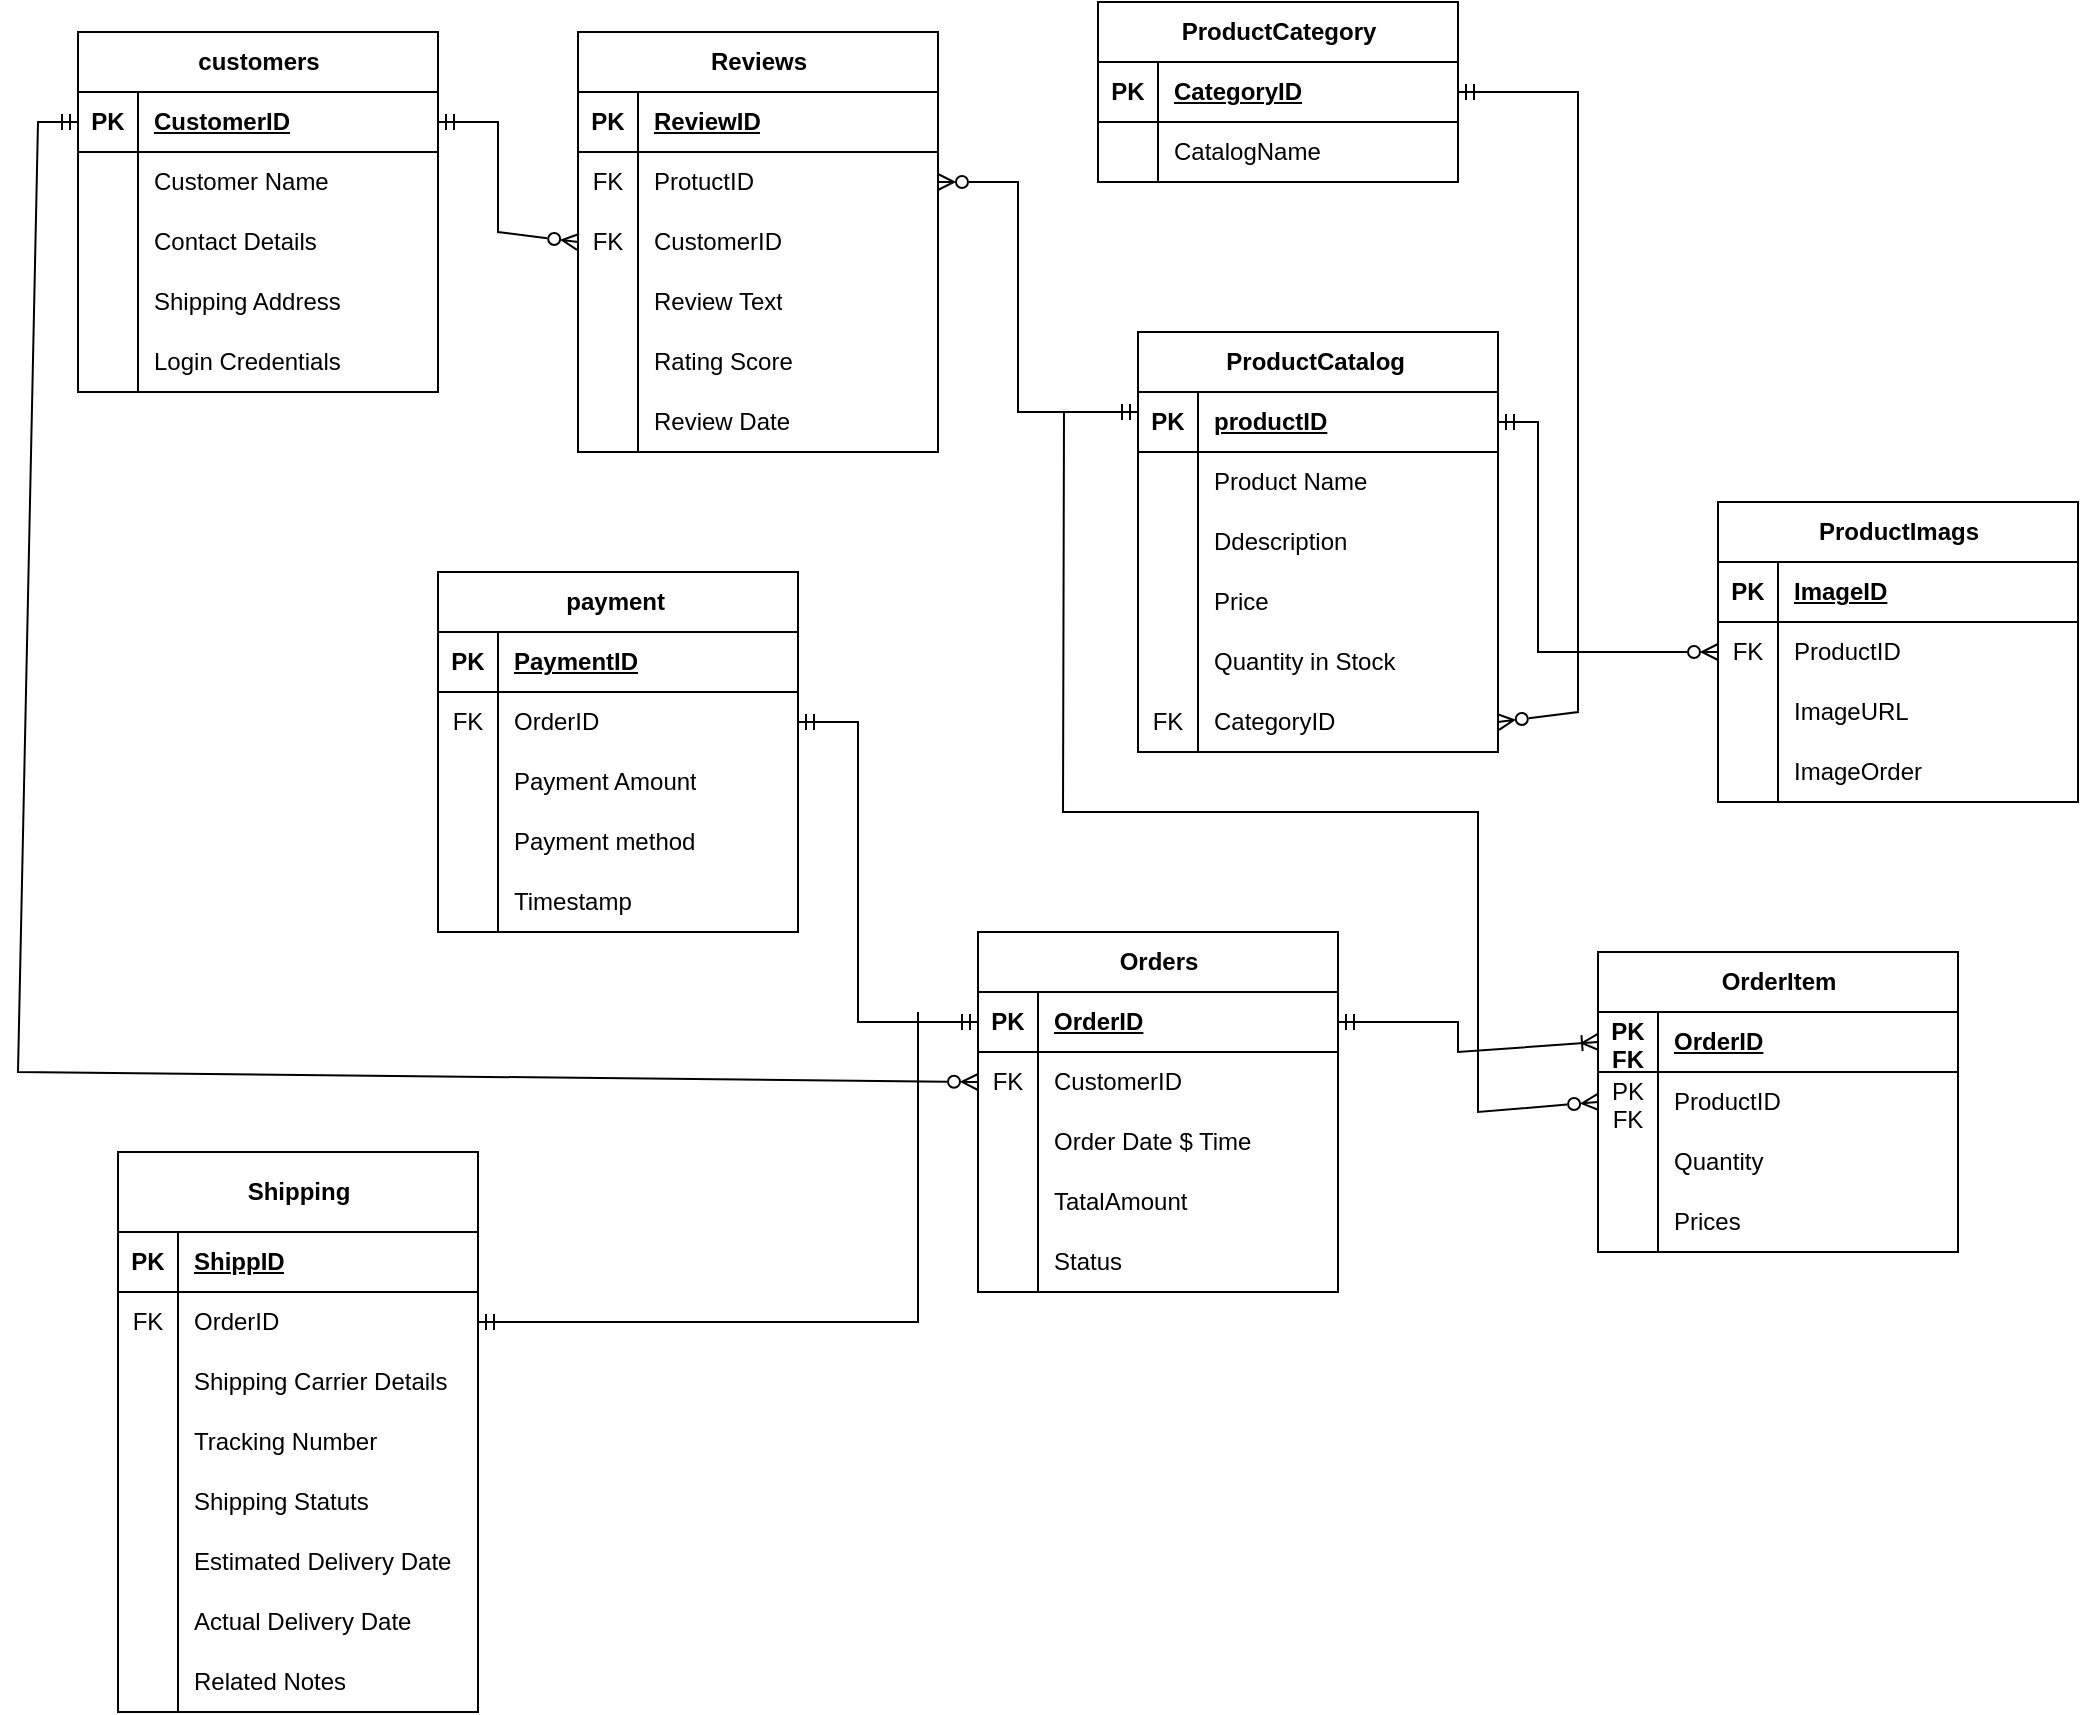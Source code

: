 <mxfile version="26.0.6">
  <diagram name="Page-1" id="y1cZ71uJg5dgVn-xPRL-">
    <mxGraphModel dx="1079" dy="3874" grid="1" gridSize="10" guides="1" tooltips="1" connect="1" arrows="1" fold="1" page="1" pageScale="1" pageWidth="2339" pageHeight="3300" math="0" shadow="0">
      <root>
        <mxCell id="0" />
        <mxCell id="1" parent="0" />
        <mxCell id="3lQ5Q5gSHhVkwwHKzv59-1" value="ProductCatalog&amp;nbsp;" style="shape=table;startSize=30;container=1;collapsible=1;childLayout=tableLayout;fixedRows=1;rowLines=0;fontStyle=1;align=center;resizeLast=1;html=1;" parent="1" vertex="1">
          <mxGeometry x="590" y="-230" width="180" height="210" as="geometry" />
        </mxCell>
        <mxCell id="3lQ5Q5gSHhVkwwHKzv59-2" value="" style="shape=tableRow;horizontal=0;startSize=0;swimlaneHead=0;swimlaneBody=0;fillColor=none;collapsible=0;dropTarget=0;points=[[0,0.5],[1,0.5]];portConstraint=eastwest;top=0;left=0;right=0;bottom=1;" parent="3lQ5Q5gSHhVkwwHKzv59-1" vertex="1">
          <mxGeometry y="30" width="180" height="30" as="geometry" />
        </mxCell>
        <mxCell id="3lQ5Q5gSHhVkwwHKzv59-3" value="PK" style="shape=partialRectangle;connectable=0;fillColor=none;top=0;left=0;bottom=0;right=0;fontStyle=1;overflow=hidden;whiteSpace=wrap;html=1;" parent="3lQ5Q5gSHhVkwwHKzv59-2" vertex="1">
          <mxGeometry width="30" height="30" as="geometry">
            <mxRectangle width="30" height="30" as="alternateBounds" />
          </mxGeometry>
        </mxCell>
        <mxCell id="3lQ5Q5gSHhVkwwHKzv59-4" value="productID" style="shape=partialRectangle;connectable=0;fillColor=none;top=0;left=0;bottom=0;right=0;align=left;spacingLeft=6;fontStyle=5;overflow=hidden;whiteSpace=wrap;html=1;" parent="3lQ5Q5gSHhVkwwHKzv59-2" vertex="1">
          <mxGeometry x="30" width="150" height="30" as="geometry">
            <mxRectangle width="150" height="30" as="alternateBounds" />
          </mxGeometry>
        </mxCell>
        <mxCell id="3lQ5Q5gSHhVkwwHKzv59-5" value="" style="shape=tableRow;horizontal=0;startSize=0;swimlaneHead=0;swimlaneBody=0;fillColor=none;collapsible=0;dropTarget=0;points=[[0,0.5],[1,0.5]];portConstraint=eastwest;top=0;left=0;right=0;bottom=0;" parent="3lQ5Q5gSHhVkwwHKzv59-1" vertex="1">
          <mxGeometry y="60" width="180" height="30" as="geometry" />
        </mxCell>
        <mxCell id="3lQ5Q5gSHhVkwwHKzv59-6" value="" style="shape=partialRectangle;connectable=0;fillColor=none;top=0;left=0;bottom=0;right=0;editable=1;overflow=hidden;whiteSpace=wrap;html=1;" parent="3lQ5Q5gSHhVkwwHKzv59-5" vertex="1">
          <mxGeometry width="30" height="30" as="geometry">
            <mxRectangle width="30" height="30" as="alternateBounds" />
          </mxGeometry>
        </mxCell>
        <mxCell id="3lQ5Q5gSHhVkwwHKzv59-7" value="Product Name" style="shape=partialRectangle;connectable=0;fillColor=none;top=0;left=0;bottom=0;right=0;align=left;spacingLeft=6;overflow=hidden;whiteSpace=wrap;html=1;" parent="3lQ5Q5gSHhVkwwHKzv59-5" vertex="1">
          <mxGeometry x="30" width="150" height="30" as="geometry">
            <mxRectangle width="150" height="30" as="alternateBounds" />
          </mxGeometry>
        </mxCell>
        <mxCell id="3lQ5Q5gSHhVkwwHKzv59-8" value="" style="shape=tableRow;horizontal=0;startSize=0;swimlaneHead=0;swimlaneBody=0;fillColor=none;collapsible=0;dropTarget=0;points=[[0,0.5],[1,0.5]];portConstraint=eastwest;top=0;left=0;right=0;bottom=0;" parent="3lQ5Q5gSHhVkwwHKzv59-1" vertex="1">
          <mxGeometry y="90" width="180" height="30" as="geometry" />
        </mxCell>
        <mxCell id="3lQ5Q5gSHhVkwwHKzv59-9" value="" style="shape=partialRectangle;connectable=0;fillColor=none;top=0;left=0;bottom=0;right=0;editable=1;overflow=hidden;whiteSpace=wrap;html=1;" parent="3lQ5Q5gSHhVkwwHKzv59-8" vertex="1">
          <mxGeometry width="30" height="30" as="geometry">
            <mxRectangle width="30" height="30" as="alternateBounds" />
          </mxGeometry>
        </mxCell>
        <mxCell id="3lQ5Q5gSHhVkwwHKzv59-10" value="Ddescription" style="shape=partialRectangle;connectable=0;fillColor=none;top=0;left=0;bottom=0;right=0;align=left;spacingLeft=6;overflow=hidden;whiteSpace=wrap;html=1;" parent="3lQ5Q5gSHhVkwwHKzv59-8" vertex="1">
          <mxGeometry x="30" width="150" height="30" as="geometry">
            <mxRectangle width="150" height="30" as="alternateBounds" />
          </mxGeometry>
        </mxCell>
        <mxCell id="3lQ5Q5gSHhVkwwHKzv59-11" value="" style="shape=tableRow;horizontal=0;startSize=0;swimlaneHead=0;swimlaneBody=0;fillColor=none;collapsible=0;dropTarget=0;points=[[0,0.5],[1,0.5]];portConstraint=eastwest;top=0;left=0;right=0;bottom=0;" parent="3lQ5Q5gSHhVkwwHKzv59-1" vertex="1">
          <mxGeometry y="120" width="180" height="30" as="geometry" />
        </mxCell>
        <mxCell id="3lQ5Q5gSHhVkwwHKzv59-12" value="" style="shape=partialRectangle;connectable=0;fillColor=none;top=0;left=0;bottom=0;right=0;editable=1;overflow=hidden;whiteSpace=wrap;html=1;" parent="3lQ5Q5gSHhVkwwHKzv59-11" vertex="1">
          <mxGeometry width="30" height="30" as="geometry">
            <mxRectangle width="30" height="30" as="alternateBounds" />
          </mxGeometry>
        </mxCell>
        <mxCell id="3lQ5Q5gSHhVkwwHKzv59-13" value="Price" style="shape=partialRectangle;connectable=0;fillColor=none;top=0;left=0;bottom=0;right=0;align=left;spacingLeft=6;overflow=hidden;whiteSpace=wrap;html=1;" parent="3lQ5Q5gSHhVkwwHKzv59-11" vertex="1">
          <mxGeometry x="30" width="150" height="30" as="geometry">
            <mxRectangle width="150" height="30" as="alternateBounds" />
          </mxGeometry>
        </mxCell>
        <mxCell id="3lQ5Q5gSHhVkwwHKzv59-17" value="" style="shape=tableRow;horizontal=0;startSize=0;swimlaneHead=0;swimlaneBody=0;fillColor=none;collapsible=0;dropTarget=0;points=[[0,0.5],[1,0.5]];portConstraint=eastwest;top=0;left=0;right=0;bottom=0;" parent="3lQ5Q5gSHhVkwwHKzv59-1" vertex="1">
          <mxGeometry y="150" width="180" height="30" as="geometry" />
        </mxCell>
        <mxCell id="3lQ5Q5gSHhVkwwHKzv59-18" value="" style="shape=partialRectangle;connectable=0;fillColor=none;top=0;left=0;bottom=0;right=0;editable=1;overflow=hidden;whiteSpace=wrap;html=1;" parent="3lQ5Q5gSHhVkwwHKzv59-17" vertex="1">
          <mxGeometry width="30" height="30" as="geometry">
            <mxRectangle width="30" height="30" as="alternateBounds" />
          </mxGeometry>
        </mxCell>
        <mxCell id="3lQ5Q5gSHhVkwwHKzv59-19" value="Quantity in Stock" style="shape=partialRectangle;connectable=0;fillColor=none;top=0;left=0;bottom=0;right=0;align=left;spacingLeft=6;overflow=hidden;whiteSpace=wrap;html=1;" parent="3lQ5Q5gSHhVkwwHKzv59-17" vertex="1">
          <mxGeometry x="30" width="150" height="30" as="geometry">
            <mxRectangle width="150" height="30" as="alternateBounds" />
          </mxGeometry>
        </mxCell>
        <mxCell id="3lQ5Q5gSHhVkwwHKzv59-20" value="" style="shape=tableRow;horizontal=0;startSize=0;swimlaneHead=0;swimlaneBody=0;fillColor=none;collapsible=0;dropTarget=0;points=[[0,0.5],[1,0.5]];portConstraint=eastwest;top=0;left=0;right=0;bottom=0;" parent="3lQ5Q5gSHhVkwwHKzv59-1" vertex="1">
          <mxGeometry y="180" width="180" height="30" as="geometry" />
        </mxCell>
        <mxCell id="3lQ5Q5gSHhVkwwHKzv59-21" value="FK" style="shape=partialRectangle;connectable=0;fillColor=none;top=0;left=0;bottom=0;right=0;editable=1;overflow=hidden;whiteSpace=wrap;html=1;" parent="3lQ5Q5gSHhVkwwHKzv59-20" vertex="1">
          <mxGeometry width="30" height="30" as="geometry">
            <mxRectangle width="30" height="30" as="alternateBounds" />
          </mxGeometry>
        </mxCell>
        <mxCell id="3lQ5Q5gSHhVkwwHKzv59-22" value="CategoryID" style="shape=partialRectangle;connectable=0;fillColor=none;top=0;left=0;bottom=0;right=0;align=left;spacingLeft=6;overflow=hidden;whiteSpace=wrap;html=1;" parent="3lQ5Q5gSHhVkwwHKzv59-20" vertex="1">
          <mxGeometry x="30" width="150" height="30" as="geometry">
            <mxRectangle width="150" height="30" as="alternateBounds" />
          </mxGeometry>
        </mxCell>
        <mxCell id="3lQ5Q5gSHhVkwwHKzv59-23" value="customers" style="shape=table;startSize=30;container=1;collapsible=1;childLayout=tableLayout;fixedRows=1;rowLines=0;fontStyle=1;align=center;resizeLast=1;html=1;" parent="1" vertex="1">
          <mxGeometry x="60" y="-380" width="180" height="180" as="geometry" />
        </mxCell>
        <mxCell id="3lQ5Q5gSHhVkwwHKzv59-24" value="" style="shape=tableRow;horizontal=0;startSize=0;swimlaneHead=0;swimlaneBody=0;fillColor=none;collapsible=0;dropTarget=0;points=[[0,0.5],[1,0.5]];portConstraint=eastwest;top=0;left=0;right=0;bottom=1;" parent="3lQ5Q5gSHhVkwwHKzv59-23" vertex="1">
          <mxGeometry y="30" width="180" height="30" as="geometry" />
        </mxCell>
        <mxCell id="3lQ5Q5gSHhVkwwHKzv59-25" value="PK" style="shape=partialRectangle;connectable=0;fillColor=none;top=0;left=0;bottom=0;right=0;fontStyle=1;overflow=hidden;whiteSpace=wrap;html=1;" parent="3lQ5Q5gSHhVkwwHKzv59-24" vertex="1">
          <mxGeometry width="30" height="30" as="geometry">
            <mxRectangle width="30" height="30" as="alternateBounds" />
          </mxGeometry>
        </mxCell>
        <mxCell id="3lQ5Q5gSHhVkwwHKzv59-26" value="CustomerID" style="shape=partialRectangle;connectable=0;fillColor=none;top=0;left=0;bottom=0;right=0;align=left;spacingLeft=6;fontStyle=5;overflow=hidden;whiteSpace=wrap;html=1;" parent="3lQ5Q5gSHhVkwwHKzv59-24" vertex="1">
          <mxGeometry x="30" width="150" height="30" as="geometry">
            <mxRectangle width="150" height="30" as="alternateBounds" />
          </mxGeometry>
        </mxCell>
        <mxCell id="3lQ5Q5gSHhVkwwHKzv59-27" value="" style="shape=tableRow;horizontal=0;startSize=0;swimlaneHead=0;swimlaneBody=0;fillColor=none;collapsible=0;dropTarget=0;points=[[0,0.5],[1,0.5]];portConstraint=eastwest;top=0;left=0;right=0;bottom=0;" parent="3lQ5Q5gSHhVkwwHKzv59-23" vertex="1">
          <mxGeometry y="60" width="180" height="30" as="geometry" />
        </mxCell>
        <mxCell id="3lQ5Q5gSHhVkwwHKzv59-28" value="" style="shape=partialRectangle;connectable=0;fillColor=none;top=0;left=0;bottom=0;right=0;editable=1;overflow=hidden;whiteSpace=wrap;html=1;" parent="3lQ5Q5gSHhVkwwHKzv59-27" vertex="1">
          <mxGeometry width="30" height="30" as="geometry">
            <mxRectangle width="30" height="30" as="alternateBounds" />
          </mxGeometry>
        </mxCell>
        <mxCell id="3lQ5Q5gSHhVkwwHKzv59-29" value="Customer Name" style="shape=partialRectangle;connectable=0;fillColor=none;top=0;left=0;bottom=0;right=0;align=left;spacingLeft=6;overflow=hidden;whiteSpace=wrap;html=1;" parent="3lQ5Q5gSHhVkwwHKzv59-27" vertex="1">
          <mxGeometry x="30" width="150" height="30" as="geometry">
            <mxRectangle width="150" height="30" as="alternateBounds" />
          </mxGeometry>
        </mxCell>
        <mxCell id="3lQ5Q5gSHhVkwwHKzv59-30" value="" style="shape=tableRow;horizontal=0;startSize=0;swimlaneHead=0;swimlaneBody=0;fillColor=none;collapsible=0;dropTarget=0;points=[[0,0.5],[1,0.5]];portConstraint=eastwest;top=0;left=0;right=0;bottom=0;" parent="3lQ5Q5gSHhVkwwHKzv59-23" vertex="1">
          <mxGeometry y="90" width="180" height="30" as="geometry" />
        </mxCell>
        <mxCell id="3lQ5Q5gSHhVkwwHKzv59-31" value="" style="shape=partialRectangle;connectable=0;fillColor=none;top=0;left=0;bottom=0;right=0;editable=1;overflow=hidden;whiteSpace=wrap;html=1;" parent="3lQ5Q5gSHhVkwwHKzv59-30" vertex="1">
          <mxGeometry width="30" height="30" as="geometry">
            <mxRectangle width="30" height="30" as="alternateBounds" />
          </mxGeometry>
        </mxCell>
        <mxCell id="3lQ5Q5gSHhVkwwHKzv59-32" value="Contact Details" style="shape=partialRectangle;connectable=0;fillColor=none;top=0;left=0;bottom=0;right=0;align=left;spacingLeft=6;overflow=hidden;whiteSpace=wrap;html=1;" parent="3lQ5Q5gSHhVkwwHKzv59-30" vertex="1">
          <mxGeometry x="30" width="150" height="30" as="geometry">
            <mxRectangle width="150" height="30" as="alternateBounds" />
          </mxGeometry>
        </mxCell>
        <mxCell id="3lQ5Q5gSHhVkwwHKzv59-33" value="" style="shape=tableRow;horizontal=0;startSize=0;swimlaneHead=0;swimlaneBody=0;fillColor=none;collapsible=0;dropTarget=0;points=[[0,0.5],[1,0.5]];portConstraint=eastwest;top=0;left=0;right=0;bottom=0;" parent="3lQ5Q5gSHhVkwwHKzv59-23" vertex="1">
          <mxGeometry y="120" width="180" height="30" as="geometry" />
        </mxCell>
        <mxCell id="3lQ5Q5gSHhVkwwHKzv59-34" value="" style="shape=partialRectangle;connectable=0;fillColor=none;top=0;left=0;bottom=0;right=0;editable=1;overflow=hidden;whiteSpace=wrap;html=1;" parent="3lQ5Q5gSHhVkwwHKzv59-33" vertex="1">
          <mxGeometry width="30" height="30" as="geometry">
            <mxRectangle width="30" height="30" as="alternateBounds" />
          </mxGeometry>
        </mxCell>
        <mxCell id="3lQ5Q5gSHhVkwwHKzv59-35" value="Shipping Address" style="shape=partialRectangle;connectable=0;fillColor=none;top=0;left=0;bottom=0;right=0;align=left;spacingLeft=6;overflow=hidden;whiteSpace=wrap;html=1;" parent="3lQ5Q5gSHhVkwwHKzv59-33" vertex="1">
          <mxGeometry x="30" width="150" height="30" as="geometry">
            <mxRectangle width="150" height="30" as="alternateBounds" />
          </mxGeometry>
        </mxCell>
        <mxCell id="3lQ5Q5gSHhVkwwHKzv59-36" value="" style="shape=tableRow;horizontal=0;startSize=0;swimlaneHead=0;swimlaneBody=0;fillColor=none;collapsible=0;dropTarget=0;points=[[0,0.5],[1,0.5]];portConstraint=eastwest;top=0;left=0;right=0;bottom=0;" parent="3lQ5Q5gSHhVkwwHKzv59-23" vertex="1">
          <mxGeometry y="150" width="180" height="30" as="geometry" />
        </mxCell>
        <mxCell id="3lQ5Q5gSHhVkwwHKzv59-37" value="" style="shape=partialRectangle;connectable=0;fillColor=none;top=0;left=0;bottom=0;right=0;editable=1;overflow=hidden;whiteSpace=wrap;html=1;" parent="3lQ5Q5gSHhVkwwHKzv59-36" vertex="1">
          <mxGeometry width="30" height="30" as="geometry">
            <mxRectangle width="30" height="30" as="alternateBounds" />
          </mxGeometry>
        </mxCell>
        <mxCell id="3lQ5Q5gSHhVkwwHKzv59-38" value="Login Credentials" style="shape=partialRectangle;connectable=0;fillColor=none;top=0;left=0;bottom=0;right=0;align=left;spacingLeft=6;overflow=hidden;whiteSpace=wrap;html=1;" parent="3lQ5Q5gSHhVkwwHKzv59-36" vertex="1">
          <mxGeometry x="30" width="150" height="30" as="geometry">
            <mxRectangle width="150" height="30" as="alternateBounds" />
          </mxGeometry>
        </mxCell>
        <mxCell id="3lQ5Q5gSHhVkwwHKzv59-39" value="Orders" style="shape=table;startSize=30;container=1;collapsible=1;childLayout=tableLayout;fixedRows=1;rowLines=0;fontStyle=1;align=center;resizeLast=1;html=1;" parent="1" vertex="1">
          <mxGeometry x="510" y="70" width="180" height="180" as="geometry" />
        </mxCell>
        <mxCell id="3lQ5Q5gSHhVkwwHKzv59-40" value="" style="shape=tableRow;horizontal=0;startSize=0;swimlaneHead=0;swimlaneBody=0;fillColor=none;collapsible=0;dropTarget=0;points=[[0,0.5],[1,0.5]];portConstraint=eastwest;top=0;left=0;right=0;bottom=1;" parent="3lQ5Q5gSHhVkwwHKzv59-39" vertex="1">
          <mxGeometry y="30" width="180" height="30" as="geometry" />
        </mxCell>
        <mxCell id="3lQ5Q5gSHhVkwwHKzv59-41" value="PK" style="shape=partialRectangle;connectable=0;fillColor=none;top=0;left=0;bottom=0;right=0;fontStyle=1;overflow=hidden;whiteSpace=wrap;html=1;" parent="3lQ5Q5gSHhVkwwHKzv59-40" vertex="1">
          <mxGeometry width="30" height="30" as="geometry">
            <mxRectangle width="30" height="30" as="alternateBounds" />
          </mxGeometry>
        </mxCell>
        <mxCell id="3lQ5Q5gSHhVkwwHKzv59-42" value="OrderID" style="shape=partialRectangle;connectable=0;fillColor=none;top=0;left=0;bottom=0;right=0;align=left;spacingLeft=6;fontStyle=5;overflow=hidden;whiteSpace=wrap;html=1;" parent="3lQ5Q5gSHhVkwwHKzv59-40" vertex="1">
          <mxGeometry x="30" width="150" height="30" as="geometry">
            <mxRectangle width="150" height="30" as="alternateBounds" />
          </mxGeometry>
        </mxCell>
        <mxCell id="3lQ5Q5gSHhVkwwHKzv59-43" value="" style="shape=tableRow;horizontal=0;startSize=0;swimlaneHead=0;swimlaneBody=0;fillColor=none;collapsible=0;dropTarget=0;points=[[0,0.5],[1,0.5]];portConstraint=eastwest;top=0;left=0;right=0;bottom=0;" parent="3lQ5Q5gSHhVkwwHKzv59-39" vertex="1">
          <mxGeometry y="60" width="180" height="30" as="geometry" />
        </mxCell>
        <mxCell id="3lQ5Q5gSHhVkwwHKzv59-44" value="FK" style="shape=partialRectangle;connectable=0;fillColor=none;top=0;left=0;bottom=0;right=0;editable=1;overflow=hidden;whiteSpace=wrap;html=1;" parent="3lQ5Q5gSHhVkwwHKzv59-43" vertex="1">
          <mxGeometry width="30" height="30" as="geometry">
            <mxRectangle width="30" height="30" as="alternateBounds" />
          </mxGeometry>
        </mxCell>
        <mxCell id="3lQ5Q5gSHhVkwwHKzv59-45" value="CustomerID" style="shape=partialRectangle;connectable=0;fillColor=none;top=0;left=0;bottom=0;right=0;align=left;spacingLeft=6;overflow=hidden;whiteSpace=wrap;html=1;" parent="3lQ5Q5gSHhVkwwHKzv59-43" vertex="1">
          <mxGeometry x="30" width="150" height="30" as="geometry">
            <mxRectangle width="150" height="30" as="alternateBounds" />
          </mxGeometry>
        </mxCell>
        <mxCell id="3lQ5Q5gSHhVkwwHKzv59-46" value="" style="shape=tableRow;horizontal=0;startSize=0;swimlaneHead=0;swimlaneBody=0;fillColor=none;collapsible=0;dropTarget=0;points=[[0,0.5],[1,0.5]];portConstraint=eastwest;top=0;left=0;right=0;bottom=0;" parent="3lQ5Q5gSHhVkwwHKzv59-39" vertex="1">
          <mxGeometry y="90" width="180" height="30" as="geometry" />
        </mxCell>
        <mxCell id="3lQ5Q5gSHhVkwwHKzv59-47" value="" style="shape=partialRectangle;connectable=0;fillColor=none;top=0;left=0;bottom=0;right=0;editable=1;overflow=hidden;whiteSpace=wrap;html=1;" parent="3lQ5Q5gSHhVkwwHKzv59-46" vertex="1">
          <mxGeometry width="30" height="30" as="geometry">
            <mxRectangle width="30" height="30" as="alternateBounds" />
          </mxGeometry>
        </mxCell>
        <mxCell id="3lQ5Q5gSHhVkwwHKzv59-48" value="Order Date $ Time" style="shape=partialRectangle;connectable=0;fillColor=none;top=0;left=0;bottom=0;right=0;align=left;spacingLeft=6;overflow=hidden;whiteSpace=wrap;html=1;" parent="3lQ5Q5gSHhVkwwHKzv59-46" vertex="1">
          <mxGeometry x="30" width="150" height="30" as="geometry">
            <mxRectangle width="150" height="30" as="alternateBounds" />
          </mxGeometry>
        </mxCell>
        <mxCell id="3lQ5Q5gSHhVkwwHKzv59-61" value="" style="shape=tableRow;horizontal=0;startSize=0;swimlaneHead=0;swimlaneBody=0;fillColor=none;collapsible=0;dropTarget=0;points=[[0,0.5],[1,0.5]];portConstraint=eastwest;top=0;left=0;right=0;bottom=0;" parent="3lQ5Q5gSHhVkwwHKzv59-39" vertex="1">
          <mxGeometry y="120" width="180" height="30" as="geometry" />
        </mxCell>
        <mxCell id="3lQ5Q5gSHhVkwwHKzv59-62" value="" style="shape=partialRectangle;connectable=0;fillColor=none;top=0;left=0;bottom=0;right=0;editable=1;overflow=hidden;whiteSpace=wrap;html=1;" parent="3lQ5Q5gSHhVkwwHKzv59-61" vertex="1">
          <mxGeometry width="30" height="30" as="geometry">
            <mxRectangle width="30" height="30" as="alternateBounds" />
          </mxGeometry>
        </mxCell>
        <mxCell id="3lQ5Q5gSHhVkwwHKzv59-63" value="TatalAmount" style="shape=partialRectangle;connectable=0;fillColor=none;top=0;left=0;bottom=0;right=0;align=left;spacingLeft=6;overflow=hidden;whiteSpace=wrap;html=1;" parent="3lQ5Q5gSHhVkwwHKzv59-61" vertex="1">
          <mxGeometry x="30" width="150" height="30" as="geometry">
            <mxRectangle width="150" height="30" as="alternateBounds" />
          </mxGeometry>
        </mxCell>
        <mxCell id="3lQ5Q5gSHhVkwwHKzv59-165" value="" style="shape=tableRow;horizontal=0;startSize=0;swimlaneHead=0;swimlaneBody=0;fillColor=none;collapsible=0;dropTarget=0;points=[[0,0.5],[1,0.5]];portConstraint=eastwest;top=0;left=0;right=0;bottom=0;" parent="3lQ5Q5gSHhVkwwHKzv59-39" vertex="1">
          <mxGeometry y="150" width="180" height="30" as="geometry" />
        </mxCell>
        <mxCell id="3lQ5Q5gSHhVkwwHKzv59-166" value="" style="shape=partialRectangle;connectable=0;fillColor=none;top=0;left=0;bottom=0;right=0;editable=1;overflow=hidden;whiteSpace=wrap;html=1;" parent="3lQ5Q5gSHhVkwwHKzv59-165" vertex="1">
          <mxGeometry width="30" height="30" as="geometry">
            <mxRectangle width="30" height="30" as="alternateBounds" />
          </mxGeometry>
        </mxCell>
        <mxCell id="3lQ5Q5gSHhVkwwHKzv59-167" value="Status" style="shape=partialRectangle;connectable=0;fillColor=none;top=0;left=0;bottom=0;right=0;align=left;spacingLeft=6;overflow=hidden;whiteSpace=wrap;html=1;" parent="3lQ5Q5gSHhVkwwHKzv59-165" vertex="1">
          <mxGeometry x="30" width="150" height="30" as="geometry">
            <mxRectangle width="150" height="30" as="alternateBounds" />
          </mxGeometry>
        </mxCell>
        <mxCell id="3lQ5Q5gSHhVkwwHKzv59-86" value="payment&amp;nbsp;" style="shape=table;startSize=30;container=1;collapsible=1;childLayout=tableLayout;fixedRows=1;rowLines=0;fontStyle=1;align=center;resizeLast=1;html=1;" parent="1" vertex="1">
          <mxGeometry x="240" y="-110" width="180" height="180" as="geometry" />
        </mxCell>
        <mxCell id="3lQ5Q5gSHhVkwwHKzv59-87" value="" style="shape=tableRow;horizontal=0;startSize=0;swimlaneHead=0;swimlaneBody=0;fillColor=none;collapsible=0;dropTarget=0;points=[[0,0.5],[1,0.5]];portConstraint=eastwest;top=0;left=0;right=0;bottom=1;" parent="3lQ5Q5gSHhVkwwHKzv59-86" vertex="1">
          <mxGeometry y="30" width="180" height="30" as="geometry" />
        </mxCell>
        <mxCell id="3lQ5Q5gSHhVkwwHKzv59-88" value="PK" style="shape=partialRectangle;connectable=0;fillColor=none;top=0;left=0;bottom=0;right=0;fontStyle=1;overflow=hidden;whiteSpace=wrap;html=1;" parent="3lQ5Q5gSHhVkwwHKzv59-87" vertex="1">
          <mxGeometry width="30" height="30" as="geometry">
            <mxRectangle width="30" height="30" as="alternateBounds" />
          </mxGeometry>
        </mxCell>
        <mxCell id="3lQ5Q5gSHhVkwwHKzv59-89" value="PaymentID" style="shape=partialRectangle;connectable=0;fillColor=none;top=0;left=0;bottom=0;right=0;align=left;spacingLeft=6;fontStyle=5;overflow=hidden;whiteSpace=wrap;html=1;" parent="3lQ5Q5gSHhVkwwHKzv59-87" vertex="1">
          <mxGeometry x="30" width="150" height="30" as="geometry">
            <mxRectangle width="150" height="30" as="alternateBounds" />
          </mxGeometry>
        </mxCell>
        <mxCell id="3lQ5Q5gSHhVkwwHKzv59-90" value="" style="shape=tableRow;horizontal=0;startSize=0;swimlaneHead=0;swimlaneBody=0;fillColor=none;collapsible=0;dropTarget=0;points=[[0,0.5],[1,0.5]];portConstraint=eastwest;top=0;left=0;right=0;bottom=0;" parent="3lQ5Q5gSHhVkwwHKzv59-86" vertex="1">
          <mxGeometry y="60" width="180" height="30" as="geometry" />
        </mxCell>
        <mxCell id="3lQ5Q5gSHhVkwwHKzv59-91" value="FK" style="shape=partialRectangle;connectable=0;fillColor=none;top=0;left=0;bottom=0;right=0;editable=1;overflow=hidden;whiteSpace=wrap;html=1;" parent="3lQ5Q5gSHhVkwwHKzv59-90" vertex="1">
          <mxGeometry width="30" height="30" as="geometry">
            <mxRectangle width="30" height="30" as="alternateBounds" />
          </mxGeometry>
        </mxCell>
        <mxCell id="3lQ5Q5gSHhVkwwHKzv59-92" value="OrderID" style="shape=partialRectangle;connectable=0;fillColor=none;top=0;left=0;bottom=0;right=0;align=left;spacingLeft=6;overflow=hidden;whiteSpace=wrap;html=1;" parent="3lQ5Q5gSHhVkwwHKzv59-90" vertex="1">
          <mxGeometry x="30" width="150" height="30" as="geometry">
            <mxRectangle width="150" height="30" as="alternateBounds" />
          </mxGeometry>
        </mxCell>
        <mxCell id="3lQ5Q5gSHhVkwwHKzv59-93" value="" style="shape=tableRow;horizontal=0;startSize=0;swimlaneHead=0;swimlaneBody=0;fillColor=none;collapsible=0;dropTarget=0;points=[[0,0.5],[1,0.5]];portConstraint=eastwest;top=0;left=0;right=0;bottom=0;" parent="3lQ5Q5gSHhVkwwHKzv59-86" vertex="1">
          <mxGeometry y="90" width="180" height="30" as="geometry" />
        </mxCell>
        <mxCell id="3lQ5Q5gSHhVkwwHKzv59-94" value="" style="shape=partialRectangle;connectable=0;fillColor=none;top=0;left=0;bottom=0;right=0;editable=1;overflow=hidden;whiteSpace=wrap;html=1;" parent="3lQ5Q5gSHhVkwwHKzv59-93" vertex="1">
          <mxGeometry width="30" height="30" as="geometry">
            <mxRectangle width="30" height="30" as="alternateBounds" />
          </mxGeometry>
        </mxCell>
        <mxCell id="3lQ5Q5gSHhVkwwHKzv59-95" value="Payment Amount" style="shape=partialRectangle;connectable=0;fillColor=none;top=0;left=0;bottom=0;right=0;align=left;spacingLeft=6;overflow=hidden;whiteSpace=wrap;html=1;" parent="3lQ5Q5gSHhVkwwHKzv59-93" vertex="1">
          <mxGeometry x="30" width="150" height="30" as="geometry">
            <mxRectangle width="150" height="30" as="alternateBounds" />
          </mxGeometry>
        </mxCell>
        <mxCell id="3lQ5Q5gSHhVkwwHKzv59-96" value="" style="shape=tableRow;horizontal=0;startSize=0;swimlaneHead=0;swimlaneBody=0;fillColor=none;collapsible=0;dropTarget=0;points=[[0,0.5],[1,0.5]];portConstraint=eastwest;top=0;left=0;right=0;bottom=0;" parent="3lQ5Q5gSHhVkwwHKzv59-86" vertex="1">
          <mxGeometry y="120" width="180" height="30" as="geometry" />
        </mxCell>
        <mxCell id="3lQ5Q5gSHhVkwwHKzv59-97" value="" style="shape=partialRectangle;connectable=0;fillColor=none;top=0;left=0;bottom=0;right=0;editable=1;overflow=hidden;whiteSpace=wrap;html=1;" parent="3lQ5Q5gSHhVkwwHKzv59-96" vertex="1">
          <mxGeometry width="30" height="30" as="geometry">
            <mxRectangle width="30" height="30" as="alternateBounds" />
          </mxGeometry>
        </mxCell>
        <mxCell id="3lQ5Q5gSHhVkwwHKzv59-98" value="Payment method" style="shape=partialRectangle;connectable=0;fillColor=none;top=0;left=0;bottom=0;right=0;align=left;spacingLeft=6;overflow=hidden;whiteSpace=wrap;html=1;" parent="3lQ5Q5gSHhVkwwHKzv59-96" vertex="1">
          <mxGeometry x="30" width="150" height="30" as="geometry">
            <mxRectangle width="150" height="30" as="alternateBounds" />
          </mxGeometry>
        </mxCell>
        <mxCell id="3lQ5Q5gSHhVkwwHKzv59-99" value="" style="shape=tableRow;horizontal=0;startSize=0;swimlaneHead=0;swimlaneBody=0;fillColor=none;collapsible=0;dropTarget=0;points=[[0,0.5],[1,0.5]];portConstraint=eastwest;top=0;left=0;right=0;bottom=0;" parent="3lQ5Q5gSHhVkwwHKzv59-86" vertex="1">
          <mxGeometry y="150" width="180" height="30" as="geometry" />
        </mxCell>
        <mxCell id="3lQ5Q5gSHhVkwwHKzv59-100" value="" style="shape=partialRectangle;connectable=0;fillColor=none;top=0;left=0;bottom=0;right=0;editable=1;overflow=hidden;whiteSpace=wrap;html=1;" parent="3lQ5Q5gSHhVkwwHKzv59-99" vertex="1">
          <mxGeometry width="30" height="30" as="geometry">
            <mxRectangle width="30" height="30" as="alternateBounds" />
          </mxGeometry>
        </mxCell>
        <mxCell id="3lQ5Q5gSHhVkwwHKzv59-101" value="Timestamp" style="shape=partialRectangle;connectable=0;fillColor=none;top=0;left=0;bottom=0;right=0;align=left;spacingLeft=6;overflow=hidden;whiteSpace=wrap;html=1;" parent="3lQ5Q5gSHhVkwwHKzv59-99" vertex="1">
          <mxGeometry x="30" width="150" height="30" as="geometry">
            <mxRectangle width="150" height="30" as="alternateBounds" />
          </mxGeometry>
        </mxCell>
        <mxCell id="3lQ5Q5gSHhVkwwHKzv59-102" value="Shipping" style="shape=table;startSize=40;container=1;collapsible=1;childLayout=tableLayout;fixedRows=1;rowLines=0;fontStyle=1;align=center;resizeLast=1;html=1;" parent="1" vertex="1">
          <mxGeometry x="80" y="180" width="180" height="280" as="geometry" />
        </mxCell>
        <mxCell id="3lQ5Q5gSHhVkwwHKzv59-103" value="" style="shape=tableRow;horizontal=0;startSize=0;swimlaneHead=0;swimlaneBody=0;fillColor=none;collapsible=0;dropTarget=0;points=[[0,0.5],[1,0.5]];portConstraint=eastwest;top=0;left=0;right=0;bottom=1;" parent="3lQ5Q5gSHhVkwwHKzv59-102" vertex="1">
          <mxGeometry y="40" width="180" height="30" as="geometry" />
        </mxCell>
        <mxCell id="3lQ5Q5gSHhVkwwHKzv59-104" value="PK" style="shape=partialRectangle;connectable=0;fillColor=none;top=0;left=0;bottom=0;right=0;fontStyle=1;overflow=hidden;whiteSpace=wrap;html=1;" parent="3lQ5Q5gSHhVkwwHKzv59-103" vertex="1">
          <mxGeometry width="30" height="30" as="geometry">
            <mxRectangle width="30" height="30" as="alternateBounds" />
          </mxGeometry>
        </mxCell>
        <mxCell id="3lQ5Q5gSHhVkwwHKzv59-105" value="ShippID" style="shape=partialRectangle;connectable=0;fillColor=none;top=0;left=0;bottom=0;right=0;align=left;spacingLeft=6;fontStyle=5;overflow=hidden;whiteSpace=wrap;html=1;" parent="3lQ5Q5gSHhVkwwHKzv59-103" vertex="1">
          <mxGeometry x="30" width="150" height="30" as="geometry">
            <mxRectangle width="150" height="30" as="alternateBounds" />
          </mxGeometry>
        </mxCell>
        <mxCell id="3lQ5Q5gSHhVkwwHKzv59-106" value="" style="shape=tableRow;horizontal=0;startSize=0;swimlaneHead=0;swimlaneBody=0;fillColor=none;collapsible=0;dropTarget=0;points=[[0,0.5],[1,0.5]];portConstraint=eastwest;top=0;left=0;right=0;bottom=0;" parent="3lQ5Q5gSHhVkwwHKzv59-102" vertex="1">
          <mxGeometry y="70" width="180" height="30" as="geometry" />
        </mxCell>
        <mxCell id="3lQ5Q5gSHhVkwwHKzv59-107" value="FK" style="shape=partialRectangle;connectable=0;fillColor=none;top=0;left=0;bottom=0;right=0;editable=1;overflow=hidden;whiteSpace=wrap;html=1;" parent="3lQ5Q5gSHhVkwwHKzv59-106" vertex="1">
          <mxGeometry width="30" height="30" as="geometry">
            <mxRectangle width="30" height="30" as="alternateBounds" />
          </mxGeometry>
        </mxCell>
        <mxCell id="3lQ5Q5gSHhVkwwHKzv59-108" value="OrderID" style="shape=partialRectangle;connectable=0;fillColor=none;top=0;left=0;bottom=0;right=0;align=left;spacingLeft=6;overflow=hidden;whiteSpace=wrap;html=1;" parent="3lQ5Q5gSHhVkwwHKzv59-106" vertex="1">
          <mxGeometry x="30" width="150" height="30" as="geometry">
            <mxRectangle width="150" height="30" as="alternateBounds" />
          </mxGeometry>
        </mxCell>
        <mxCell id="3lQ5Q5gSHhVkwwHKzv59-109" value="" style="shape=tableRow;horizontal=0;startSize=0;swimlaneHead=0;swimlaneBody=0;fillColor=none;collapsible=0;dropTarget=0;points=[[0,0.5],[1,0.5]];portConstraint=eastwest;top=0;left=0;right=0;bottom=0;" parent="3lQ5Q5gSHhVkwwHKzv59-102" vertex="1">
          <mxGeometry y="100" width="180" height="30" as="geometry" />
        </mxCell>
        <mxCell id="3lQ5Q5gSHhVkwwHKzv59-110" value="" style="shape=partialRectangle;connectable=0;fillColor=none;top=0;left=0;bottom=0;right=0;editable=1;overflow=hidden;whiteSpace=wrap;html=1;" parent="3lQ5Q5gSHhVkwwHKzv59-109" vertex="1">
          <mxGeometry width="30" height="30" as="geometry">
            <mxRectangle width="30" height="30" as="alternateBounds" />
          </mxGeometry>
        </mxCell>
        <mxCell id="3lQ5Q5gSHhVkwwHKzv59-111" value="Shipping Carrier Details" style="shape=partialRectangle;connectable=0;fillColor=none;top=0;left=0;bottom=0;right=0;align=left;spacingLeft=6;overflow=hidden;whiteSpace=wrap;html=1;" parent="3lQ5Q5gSHhVkwwHKzv59-109" vertex="1">
          <mxGeometry x="30" width="150" height="30" as="geometry">
            <mxRectangle width="150" height="30" as="alternateBounds" />
          </mxGeometry>
        </mxCell>
        <mxCell id="3lQ5Q5gSHhVkwwHKzv59-112" value="" style="shape=tableRow;horizontal=0;startSize=0;swimlaneHead=0;swimlaneBody=0;fillColor=none;collapsible=0;dropTarget=0;points=[[0,0.5],[1,0.5]];portConstraint=eastwest;top=0;left=0;right=0;bottom=0;" parent="3lQ5Q5gSHhVkwwHKzv59-102" vertex="1">
          <mxGeometry y="130" width="180" height="30" as="geometry" />
        </mxCell>
        <mxCell id="3lQ5Q5gSHhVkwwHKzv59-113" value="" style="shape=partialRectangle;connectable=0;fillColor=none;top=0;left=0;bottom=0;right=0;editable=1;overflow=hidden;whiteSpace=wrap;html=1;" parent="3lQ5Q5gSHhVkwwHKzv59-112" vertex="1">
          <mxGeometry width="30" height="30" as="geometry">
            <mxRectangle width="30" height="30" as="alternateBounds" />
          </mxGeometry>
        </mxCell>
        <mxCell id="3lQ5Q5gSHhVkwwHKzv59-114" value="Tracking Number" style="shape=partialRectangle;connectable=0;fillColor=none;top=0;left=0;bottom=0;right=0;align=left;spacingLeft=6;overflow=hidden;whiteSpace=wrap;html=1;" parent="3lQ5Q5gSHhVkwwHKzv59-112" vertex="1">
          <mxGeometry x="30" width="150" height="30" as="geometry">
            <mxRectangle width="150" height="30" as="alternateBounds" />
          </mxGeometry>
        </mxCell>
        <mxCell id="3lQ5Q5gSHhVkwwHKzv59-115" value="" style="shape=tableRow;horizontal=0;startSize=0;swimlaneHead=0;swimlaneBody=0;fillColor=none;collapsible=0;dropTarget=0;points=[[0,0.5],[1,0.5]];portConstraint=eastwest;top=0;left=0;right=0;bottom=0;" parent="3lQ5Q5gSHhVkwwHKzv59-102" vertex="1">
          <mxGeometry y="160" width="180" height="30" as="geometry" />
        </mxCell>
        <mxCell id="3lQ5Q5gSHhVkwwHKzv59-116" value="" style="shape=partialRectangle;connectable=0;fillColor=none;top=0;left=0;bottom=0;right=0;editable=1;overflow=hidden;whiteSpace=wrap;html=1;" parent="3lQ5Q5gSHhVkwwHKzv59-115" vertex="1">
          <mxGeometry width="30" height="30" as="geometry">
            <mxRectangle width="30" height="30" as="alternateBounds" />
          </mxGeometry>
        </mxCell>
        <mxCell id="3lQ5Q5gSHhVkwwHKzv59-117" value="Shipping Statuts" style="shape=partialRectangle;connectable=0;fillColor=none;top=0;left=0;bottom=0;right=0;align=left;spacingLeft=6;overflow=hidden;whiteSpace=wrap;html=1;" parent="3lQ5Q5gSHhVkwwHKzv59-115" vertex="1">
          <mxGeometry x="30" width="150" height="30" as="geometry">
            <mxRectangle width="150" height="30" as="alternateBounds" />
          </mxGeometry>
        </mxCell>
        <mxCell id="3lQ5Q5gSHhVkwwHKzv59-118" value="" style="shape=tableRow;horizontal=0;startSize=0;swimlaneHead=0;swimlaneBody=0;fillColor=none;collapsible=0;dropTarget=0;points=[[0,0.5],[1,0.5]];portConstraint=eastwest;top=0;left=0;right=0;bottom=0;" parent="3lQ5Q5gSHhVkwwHKzv59-102" vertex="1">
          <mxGeometry y="190" width="180" height="30" as="geometry" />
        </mxCell>
        <mxCell id="3lQ5Q5gSHhVkwwHKzv59-119" value="" style="shape=partialRectangle;connectable=0;fillColor=none;top=0;left=0;bottom=0;right=0;editable=1;overflow=hidden;whiteSpace=wrap;html=1;" parent="3lQ5Q5gSHhVkwwHKzv59-118" vertex="1">
          <mxGeometry width="30" height="30" as="geometry">
            <mxRectangle width="30" height="30" as="alternateBounds" />
          </mxGeometry>
        </mxCell>
        <mxCell id="3lQ5Q5gSHhVkwwHKzv59-120" value="&lt;div&gt;Estimated&amp;nbsp;&lt;span style=&quot;background-color: transparent; color: light-dark(rgb(0, 0, 0), rgb(255, 255, 255));&quot;&gt;Delivery Date&lt;/span&gt;&lt;/div&gt;" style="shape=partialRectangle;connectable=0;fillColor=none;top=0;left=0;bottom=0;right=0;align=left;spacingLeft=6;overflow=hidden;whiteSpace=wrap;html=1;" parent="3lQ5Q5gSHhVkwwHKzv59-118" vertex="1">
          <mxGeometry x="30" width="150" height="30" as="geometry">
            <mxRectangle width="150" height="30" as="alternateBounds" />
          </mxGeometry>
        </mxCell>
        <mxCell id="3lQ5Q5gSHhVkwwHKzv59-121" value="" style="shape=tableRow;horizontal=0;startSize=0;swimlaneHead=0;swimlaneBody=0;fillColor=none;collapsible=0;dropTarget=0;points=[[0,0.5],[1,0.5]];portConstraint=eastwest;top=0;left=0;right=0;bottom=0;" parent="3lQ5Q5gSHhVkwwHKzv59-102" vertex="1">
          <mxGeometry y="220" width="180" height="30" as="geometry" />
        </mxCell>
        <mxCell id="3lQ5Q5gSHhVkwwHKzv59-122" value="" style="shape=partialRectangle;connectable=0;fillColor=none;top=0;left=0;bottom=0;right=0;editable=1;overflow=hidden;whiteSpace=wrap;html=1;" parent="3lQ5Q5gSHhVkwwHKzv59-121" vertex="1">
          <mxGeometry width="30" height="30" as="geometry">
            <mxRectangle width="30" height="30" as="alternateBounds" />
          </mxGeometry>
        </mxCell>
        <mxCell id="3lQ5Q5gSHhVkwwHKzv59-123" value="Actual Delivery Date" style="shape=partialRectangle;connectable=0;fillColor=none;top=0;left=0;bottom=0;right=0;align=left;spacingLeft=6;overflow=hidden;whiteSpace=wrap;html=1;" parent="3lQ5Q5gSHhVkwwHKzv59-121" vertex="1">
          <mxGeometry x="30" width="150" height="30" as="geometry">
            <mxRectangle width="150" height="30" as="alternateBounds" />
          </mxGeometry>
        </mxCell>
        <mxCell id="3lQ5Q5gSHhVkwwHKzv59-124" value="" style="shape=tableRow;horizontal=0;startSize=0;swimlaneHead=0;swimlaneBody=0;fillColor=none;collapsible=0;dropTarget=0;points=[[0,0.5],[1,0.5]];portConstraint=eastwest;top=0;left=0;right=0;bottom=0;" parent="3lQ5Q5gSHhVkwwHKzv59-102" vertex="1">
          <mxGeometry y="250" width="180" height="30" as="geometry" />
        </mxCell>
        <mxCell id="3lQ5Q5gSHhVkwwHKzv59-125" value="" style="shape=partialRectangle;connectable=0;fillColor=none;top=0;left=0;bottom=0;right=0;editable=1;overflow=hidden;whiteSpace=wrap;html=1;" parent="3lQ5Q5gSHhVkwwHKzv59-124" vertex="1">
          <mxGeometry width="30" height="30" as="geometry">
            <mxRectangle width="30" height="30" as="alternateBounds" />
          </mxGeometry>
        </mxCell>
        <mxCell id="3lQ5Q5gSHhVkwwHKzv59-126" value="Related Notes" style="shape=partialRectangle;connectable=0;fillColor=none;top=0;left=0;bottom=0;right=0;align=left;spacingLeft=6;overflow=hidden;whiteSpace=wrap;html=1;" parent="3lQ5Q5gSHhVkwwHKzv59-124" vertex="1">
          <mxGeometry x="30" width="150" height="30" as="geometry">
            <mxRectangle width="150" height="30" as="alternateBounds" />
          </mxGeometry>
        </mxCell>
        <mxCell id="3lQ5Q5gSHhVkwwHKzv59-127" value="Reviews" style="shape=table;startSize=30;container=1;collapsible=1;childLayout=tableLayout;fixedRows=1;rowLines=0;fontStyle=1;align=center;resizeLast=1;html=1;" parent="1" vertex="1">
          <mxGeometry x="310" y="-380" width="180" height="210" as="geometry" />
        </mxCell>
        <mxCell id="3lQ5Q5gSHhVkwwHKzv59-128" value="" style="shape=tableRow;horizontal=0;startSize=0;swimlaneHead=0;swimlaneBody=0;fillColor=none;collapsible=0;dropTarget=0;points=[[0,0.5],[1,0.5]];portConstraint=eastwest;top=0;left=0;right=0;bottom=1;" parent="3lQ5Q5gSHhVkwwHKzv59-127" vertex="1">
          <mxGeometry y="30" width="180" height="30" as="geometry" />
        </mxCell>
        <mxCell id="3lQ5Q5gSHhVkwwHKzv59-129" value="PK" style="shape=partialRectangle;connectable=0;fillColor=none;top=0;left=0;bottom=0;right=0;fontStyle=1;overflow=hidden;whiteSpace=wrap;html=1;" parent="3lQ5Q5gSHhVkwwHKzv59-128" vertex="1">
          <mxGeometry width="30" height="30" as="geometry">
            <mxRectangle width="30" height="30" as="alternateBounds" />
          </mxGeometry>
        </mxCell>
        <mxCell id="3lQ5Q5gSHhVkwwHKzv59-130" value="ReviewID" style="shape=partialRectangle;connectable=0;fillColor=none;top=0;left=0;bottom=0;right=0;align=left;spacingLeft=6;fontStyle=5;overflow=hidden;whiteSpace=wrap;html=1;" parent="3lQ5Q5gSHhVkwwHKzv59-128" vertex="1">
          <mxGeometry x="30" width="150" height="30" as="geometry">
            <mxRectangle width="150" height="30" as="alternateBounds" />
          </mxGeometry>
        </mxCell>
        <mxCell id="3lQ5Q5gSHhVkwwHKzv59-131" value="" style="shape=tableRow;horizontal=0;startSize=0;swimlaneHead=0;swimlaneBody=0;fillColor=none;collapsible=0;dropTarget=0;points=[[0,0.5],[1,0.5]];portConstraint=eastwest;top=0;left=0;right=0;bottom=0;" parent="3lQ5Q5gSHhVkwwHKzv59-127" vertex="1">
          <mxGeometry y="60" width="180" height="30" as="geometry" />
        </mxCell>
        <mxCell id="3lQ5Q5gSHhVkwwHKzv59-132" value="FK" style="shape=partialRectangle;connectable=0;fillColor=none;top=0;left=0;bottom=0;right=0;editable=1;overflow=hidden;whiteSpace=wrap;html=1;" parent="3lQ5Q5gSHhVkwwHKzv59-131" vertex="1">
          <mxGeometry width="30" height="30" as="geometry">
            <mxRectangle width="30" height="30" as="alternateBounds" />
          </mxGeometry>
        </mxCell>
        <mxCell id="3lQ5Q5gSHhVkwwHKzv59-133" value="ProtuctID" style="shape=partialRectangle;connectable=0;fillColor=none;top=0;left=0;bottom=0;right=0;align=left;spacingLeft=6;overflow=hidden;whiteSpace=wrap;html=1;" parent="3lQ5Q5gSHhVkwwHKzv59-131" vertex="1">
          <mxGeometry x="30" width="150" height="30" as="geometry">
            <mxRectangle width="150" height="30" as="alternateBounds" />
          </mxGeometry>
        </mxCell>
        <mxCell id="3lQ5Q5gSHhVkwwHKzv59-134" value="" style="shape=tableRow;horizontal=0;startSize=0;swimlaneHead=0;swimlaneBody=0;fillColor=none;collapsible=0;dropTarget=0;points=[[0,0.5],[1,0.5]];portConstraint=eastwest;top=0;left=0;right=0;bottom=0;" parent="3lQ5Q5gSHhVkwwHKzv59-127" vertex="1">
          <mxGeometry y="90" width="180" height="30" as="geometry" />
        </mxCell>
        <mxCell id="3lQ5Q5gSHhVkwwHKzv59-135" value="FK" style="shape=partialRectangle;connectable=0;fillColor=none;top=0;left=0;bottom=0;right=0;editable=1;overflow=hidden;whiteSpace=wrap;html=1;" parent="3lQ5Q5gSHhVkwwHKzv59-134" vertex="1">
          <mxGeometry width="30" height="30" as="geometry">
            <mxRectangle width="30" height="30" as="alternateBounds" />
          </mxGeometry>
        </mxCell>
        <mxCell id="3lQ5Q5gSHhVkwwHKzv59-136" value="CustomerID" style="shape=partialRectangle;connectable=0;fillColor=none;top=0;left=0;bottom=0;right=0;align=left;spacingLeft=6;overflow=hidden;whiteSpace=wrap;html=1;" parent="3lQ5Q5gSHhVkwwHKzv59-134" vertex="1">
          <mxGeometry x="30" width="150" height="30" as="geometry">
            <mxRectangle width="150" height="30" as="alternateBounds" />
          </mxGeometry>
        </mxCell>
        <mxCell id="3lQ5Q5gSHhVkwwHKzv59-137" value="" style="shape=tableRow;horizontal=0;startSize=0;swimlaneHead=0;swimlaneBody=0;fillColor=none;collapsible=0;dropTarget=0;points=[[0,0.5],[1,0.5]];portConstraint=eastwest;top=0;left=0;right=0;bottom=0;" parent="3lQ5Q5gSHhVkwwHKzv59-127" vertex="1">
          <mxGeometry y="120" width="180" height="30" as="geometry" />
        </mxCell>
        <mxCell id="3lQ5Q5gSHhVkwwHKzv59-138" value="" style="shape=partialRectangle;connectable=0;fillColor=none;top=0;left=0;bottom=0;right=0;editable=1;overflow=hidden;whiteSpace=wrap;html=1;" parent="3lQ5Q5gSHhVkwwHKzv59-137" vertex="1">
          <mxGeometry width="30" height="30" as="geometry">
            <mxRectangle width="30" height="30" as="alternateBounds" />
          </mxGeometry>
        </mxCell>
        <mxCell id="3lQ5Q5gSHhVkwwHKzv59-139" value="Review Text" style="shape=partialRectangle;connectable=0;fillColor=none;top=0;left=0;bottom=0;right=0;align=left;spacingLeft=6;overflow=hidden;whiteSpace=wrap;html=1;" parent="3lQ5Q5gSHhVkwwHKzv59-137" vertex="1">
          <mxGeometry x="30" width="150" height="30" as="geometry">
            <mxRectangle width="150" height="30" as="alternateBounds" />
          </mxGeometry>
        </mxCell>
        <mxCell id="3lQ5Q5gSHhVkwwHKzv59-140" value="" style="shape=tableRow;horizontal=0;startSize=0;swimlaneHead=0;swimlaneBody=0;fillColor=none;collapsible=0;dropTarget=0;points=[[0,0.5],[1,0.5]];portConstraint=eastwest;top=0;left=0;right=0;bottom=0;" parent="3lQ5Q5gSHhVkwwHKzv59-127" vertex="1">
          <mxGeometry y="150" width="180" height="30" as="geometry" />
        </mxCell>
        <mxCell id="3lQ5Q5gSHhVkwwHKzv59-141" value="" style="shape=partialRectangle;connectable=0;fillColor=none;top=0;left=0;bottom=0;right=0;editable=1;overflow=hidden;whiteSpace=wrap;html=1;" parent="3lQ5Q5gSHhVkwwHKzv59-140" vertex="1">
          <mxGeometry width="30" height="30" as="geometry">
            <mxRectangle width="30" height="30" as="alternateBounds" />
          </mxGeometry>
        </mxCell>
        <mxCell id="3lQ5Q5gSHhVkwwHKzv59-142" value="Rating Score" style="shape=partialRectangle;connectable=0;fillColor=none;top=0;left=0;bottom=0;right=0;align=left;spacingLeft=6;overflow=hidden;whiteSpace=wrap;html=1;" parent="3lQ5Q5gSHhVkwwHKzv59-140" vertex="1">
          <mxGeometry x="30" width="150" height="30" as="geometry">
            <mxRectangle width="150" height="30" as="alternateBounds" />
          </mxGeometry>
        </mxCell>
        <mxCell id="3lQ5Q5gSHhVkwwHKzv59-143" value="" style="shape=tableRow;horizontal=0;startSize=0;swimlaneHead=0;swimlaneBody=0;fillColor=none;collapsible=0;dropTarget=0;points=[[0,0.5],[1,0.5]];portConstraint=eastwest;top=0;left=0;right=0;bottom=0;" parent="3lQ5Q5gSHhVkwwHKzv59-127" vertex="1">
          <mxGeometry y="180" width="180" height="30" as="geometry" />
        </mxCell>
        <mxCell id="3lQ5Q5gSHhVkwwHKzv59-144" value="" style="shape=partialRectangle;connectable=0;fillColor=none;top=0;left=0;bottom=0;right=0;editable=1;overflow=hidden;whiteSpace=wrap;html=1;" parent="3lQ5Q5gSHhVkwwHKzv59-143" vertex="1">
          <mxGeometry width="30" height="30" as="geometry">
            <mxRectangle width="30" height="30" as="alternateBounds" />
          </mxGeometry>
        </mxCell>
        <mxCell id="3lQ5Q5gSHhVkwwHKzv59-145" value="Review Date" style="shape=partialRectangle;connectable=0;fillColor=none;top=0;left=0;bottom=0;right=0;align=left;spacingLeft=6;overflow=hidden;whiteSpace=wrap;html=1;" parent="3lQ5Q5gSHhVkwwHKzv59-143" vertex="1">
          <mxGeometry x="30" width="150" height="30" as="geometry">
            <mxRectangle width="150" height="30" as="alternateBounds" />
          </mxGeometry>
        </mxCell>
        <mxCell id="MNryOI6JucG_1KNdZQFw-2" value="" style="endArrow=ERzeroToMany;html=1;rounded=0;exitX=1;exitY=0.5;exitDx=0;exitDy=0;endFill=0;startArrow=ERmandOne;startFill=0;entryX=0;entryY=0.5;entryDx=0;entryDy=0;" parent="1" source="3lQ5Q5gSHhVkwwHKzv59-24" edge="1" target="3lQ5Q5gSHhVkwwHKzv59-134">
          <mxGeometry width="50" height="50" relative="1" as="geometry">
            <mxPoint x="250" y="-210" as="sourcePoint" />
            <mxPoint x="300" y="-260" as="targetPoint" />
            <Array as="points">
              <mxPoint x="260" y="-335" />
              <mxPoint x="270" y="-335" />
              <mxPoint x="270" y="-280" />
            </Array>
          </mxGeometry>
        </mxCell>
        <mxCell id="MNryOI6JucG_1KNdZQFw-3" value="ProductCategory" style="shape=table;startSize=30;container=1;collapsible=1;childLayout=tableLayout;fixedRows=1;rowLines=0;fontStyle=1;align=center;resizeLast=1;html=1;" parent="1" vertex="1">
          <mxGeometry x="570" y="-395" width="180" height="90" as="geometry" />
        </mxCell>
        <mxCell id="MNryOI6JucG_1KNdZQFw-4" value="" style="shape=tableRow;horizontal=0;startSize=0;swimlaneHead=0;swimlaneBody=0;fillColor=none;collapsible=0;dropTarget=0;points=[[0,0.5],[1,0.5]];portConstraint=eastwest;top=0;left=0;right=0;bottom=1;" parent="MNryOI6JucG_1KNdZQFw-3" vertex="1">
          <mxGeometry y="30" width="180" height="30" as="geometry" />
        </mxCell>
        <mxCell id="MNryOI6JucG_1KNdZQFw-5" value="PK" style="shape=partialRectangle;connectable=0;fillColor=none;top=0;left=0;bottom=0;right=0;fontStyle=1;overflow=hidden;whiteSpace=wrap;html=1;" parent="MNryOI6JucG_1KNdZQFw-4" vertex="1">
          <mxGeometry width="30" height="30" as="geometry">
            <mxRectangle width="30" height="30" as="alternateBounds" />
          </mxGeometry>
        </mxCell>
        <mxCell id="MNryOI6JucG_1KNdZQFw-6" value="CategoryID" style="shape=partialRectangle;connectable=0;fillColor=none;top=0;left=0;bottom=0;right=0;align=left;spacingLeft=6;fontStyle=5;overflow=hidden;whiteSpace=wrap;html=1;" parent="MNryOI6JucG_1KNdZQFw-4" vertex="1">
          <mxGeometry x="30" width="150" height="30" as="geometry">
            <mxRectangle width="150" height="30" as="alternateBounds" />
          </mxGeometry>
        </mxCell>
        <mxCell id="MNryOI6JucG_1KNdZQFw-7" value="" style="shape=tableRow;horizontal=0;startSize=0;swimlaneHead=0;swimlaneBody=0;fillColor=none;collapsible=0;dropTarget=0;points=[[0,0.5],[1,0.5]];portConstraint=eastwest;top=0;left=0;right=0;bottom=0;" parent="MNryOI6JucG_1KNdZQFw-3" vertex="1">
          <mxGeometry y="60" width="180" height="30" as="geometry" />
        </mxCell>
        <mxCell id="MNryOI6JucG_1KNdZQFw-8" value="" style="shape=partialRectangle;connectable=0;fillColor=none;top=0;left=0;bottom=0;right=0;editable=1;overflow=hidden;whiteSpace=wrap;html=1;" parent="MNryOI6JucG_1KNdZQFw-7" vertex="1">
          <mxGeometry width="30" height="30" as="geometry">
            <mxRectangle width="30" height="30" as="alternateBounds" />
          </mxGeometry>
        </mxCell>
        <mxCell id="MNryOI6JucG_1KNdZQFw-9" value="CatalogName" style="shape=partialRectangle;connectable=0;fillColor=none;top=0;left=0;bottom=0;right=0;align=left;spacingLeft=6;overflow=hidden;whiteSpace=wrap;html=1;" parent="MNryOI6JucG_1KNdZQFw-7" vertex="1">
          <mxGeometry x="30" width="150" height="30" as="geometry">
            <mxRectangle width="150" height="30" as="alternateBounds" />
          </mxGeometry>
        </mxCell>
        <mxCell id="MNryOI6JucG_1KNdZQFw-17" value="" style="endArrow=ERmandOne;html=1;rounded=0;exitX=1;exitY=0.5;exitDx=0;exitDy=0;entryX=1;entryY=0.5;entryDx=0;entryDy=0;endFill=0;startArrow=ERzeroToMany;startFill=0;" parent="1" source="3lQ5Q5gSHhVkwwHKzv59-20" target="MNryOI6JucG_1KNdZQFw-4" edge="1">
          <mxGeometry width="50" height="50" relative="1" as="geometry">
            <mxPoint x="910" y="-40" as="sourcePoint" />
            <mxPoint x="960" y="-90" as="targetPoint" />
            <Array as="points">
              <mxPoint x="810" y="-40" />
              <mxPoint x="810" y="-350" />
            </Array>
          </mxGeometry>
        </mxCell>
        <mxCell id="MNryOI6JucG_1KNdZQFw-18" value="ProductImags" style="shape=table;startSize=30;container=1;collapsible=1;childLayout=tableLayout;fixedRows=1;rowLines=0;fontStyle=1;align=center;resizeLast=1;html=1;" parent="1" vertex="1">
          <mxGeometry x="880" y="-145" width="180" height="150" as="geometry" />
        </mxCell>
        <mxCell id="MNryOI6JucG_1KNdZQFw-19" value="" style="shape=tableRow;horizontal=0;startSize=0;swimlaneHead=0;swimlaneBody=0;fillColor=none;collapsible=0;dropTarget=0;points=[[0,0.5],[1,0.5]];portConstraint=eastwest;top=0;left=0;right=0;bottom=1;" parent="MNryOI6JucG_1KNdZQFw-18" vertex="1">
          <mxGeometry y="30" width="180" height="30" as="geometry" />
        </mxCell>
        <mxCell id="MNryOI6JucG_1KNdZQFw-20" value="PK" style="shape=partialRectangle;connectable=0;fillColor=none;top=0;left=0;bottom=0;right=0;fontStyle=1;overflow=hidden;whiteSpace=wrap;html=1;" parent="MNryOI6JucG_1KNdZQFw-19" vertex="1">
          <mxGeometry width="30" height="30" as="geometry">
            <mxRectangle width="30" height="30" as="alternateBounds" />
          </mxGeometry>
        </mxCell>
        <mxCell id="MNryOI6JucG_1KNdZQFw-21" value="ImageID" style="shape=partialRectangle;connectable=0;fillColor=none;top=0;left=0;bottom=0;right=0;align=left;spacingLeft=6;fontStyle=5;overflow=hidden;whiteSpace=wrap;html=1;" parent="MNryOI6JucG_1KNdZQFw-19" vertex="1">
          <mxGeometry x="30" width="150" height="30" as="geometry">
            <mxRectangle width="150" height="30" as="alternateBounds" />
          </mxGeometry>
        </mxCell>
        <mxCell id="MNryOI6JucG_1KNdZQFw-22" value="" style="shape=tableRow;horizontal=0;startSize=0;swimlaneHead=0;swimlaneBody=0;fillColor=none;collapsible=0;dropTarget=0;points=[[0,0.5],[1,0.5]];portConstraint=eastwest;top=0;left=0;right=0;bottom=0;" parent="MNryOI6JucG_1KNdZQFw-18" vertex="1">
          <mxGeometry y="60" width="180" height="30" as="geometry" />
        </mxCell>
        <mxCell id="MNryOI6JucG_1KNdZQFw-23" value="FK" style="shape=partialRectangle;connectable=0;fillColor=none;top=0;left=0;bottom=0;right=0;editable=1;overflow=hidden;whiteSpace=wrap;html=1;" parent="MNryOI6JucG_1KNdZQFw-22" vertex="1">
          <mxGeometry width="30" height="30" as="geometry">
            <mxRectangle width="30" height="30" as="alternateBounds" />
          </mxGeometry>
        </mxCell>
        <mxCell id="MNryOI6JucG_1KNdZQFw-24" value="ProductID" style="shape=partialRectangle;connectable=0;fillColor=none;top=0;left=0;bottom=0;right=0;align=left;spacingLeft=6;overflow=hidden;whiteSpace=wrap;html=1;" parent="MNryOI6JucG_1KNdZQFw-22" vertex="1">
          <mxGeometry x="30" width="150" height="30" as="geometry">
            <mxRectangle width="150" height="30" as="alternateBounds" />
          </mxGeometry>
        </mxCell>
        <mxCell id="MNryOI6JucG_1KNdZQFw-25" value="" style="shape=tableRow;horizontal=0;startSize=0;swimlaneHead=0;swimlaneBody=0;fillColor=none;collapsible=0;dropTarget=0;points=[[0,0.5],[1,0.5]];portConstraint=eastwest;top=0;left=0;right=0;bottom=0;" parent="MNryOI6JucG_1KNdZQFw-18" vertex="1">
          <mxGeometry y="90" width="180" height="30" as="geometry" />
        </mxCell>
        <mxCell id="MNryOI6JucG_1KNdZQFw-26" value="" style="shape=partialRectangle;connectable=0;fillColor=none;top=0;left=0;bottom=0;right=0;editable=1;overflow=hidden;whiteSpace=wrap;html=1;" parent="MNryOI6JucG_1KNdZQFw-25" vertex="1">
          <mxGeometry width="30" height="30" as="geometry">
            <mxRectangle width="30" height="30" as="alternateBounds" />
          </mxGeometry>
        </mxCell>
        <mxCell id="MNryOI6JucG_1KNdZQFw-27" value="ImageURL" style="shape=partialRectangle;connectable=0;fillColor=none;top=0;left=0;bottom=0;right=0;align=left;spacingLeft=6;overflow=hidden;whiteSpace=wrap;html=1;" parent="MNryOI6JucG_1KNdZQFw-25" vertex="1">
          <mxGeometry x="30" width="150" height="30" as="geometry">
            <mxRectangle width="150" height="30" as="alternateBounds" />
          </mxGeometry>
        </mxCell>
        <mxCell id="MNryOI6JucG_1KNdZQFw-28" value="" style="shape=tableRow;horizontal=0;startSize=0;swimlaneHead=0;swimlaneBody=0;fillColor=none;collapsible=0;dropTarget=0;points=[[0,0.5],[1,0.5]];portConstraint=eastwest;top=0;left=0;right=0;bottom=0;" parent="MNryOI6JucG_1KNdZQFw-18" vertex="1">
          <mxGeometry y="120" width="180" height="30" as="geometry" />
        </mxCell>
        <mxCell id="MNryOI6JucG_1KNdZQFw-29" value="" style="shape=partialRectangle;connectable=0;fillColor=none;top=0;left=0;bottom=0;right=0;editable=1;overflow=hidden;whiteSpace=wrap;html=1;" parent="MNryOI6JucG_1KNdZQFw-28" vertex="1">
          <mxGeometry width="30" height="30" as="geometry">
            <mxRectangle width="30" height="30" as="alternateBounds" />
          </mxGeometry>
        </mxCell>
        <mxCell id="MNryOI6JucG_1KNdZQFw-30" value="ImageOrder" style="shape=partialRectangle;connectable=0;fillColor=none;top=0;left=0;bottom=0;right=0;align=left;spacingLeft=6;overflow=hidden;whiteSpace=wrap;html=1;" parent="MNryOI6JucG_1KNdZQFw-28" vertex="1">
          <mxGeometry x="30" width="150" height="30" as="geometry">
            <mxRectangle width="150" height="30" as="alternateBounds" />
          </mxGeometry>
        </mxCell>
        <mxCell id="MNryOI6JucG_1KNdZQFw-31" value="" style="endArrow=ERzeroToMany;html=1;rounded=0;exitX=1;exitY=0.5;exitDx=0;exitDy=0;endFill=0;startArrow=ERmandOne;startFill=0;" parent="1" source="3lQ5Q5gSHhVkwwHKzv59-2" edge="1">
          <mxGeometry width="50" height="50" relative="1" as="geometry">
            <mxPoint x="830" y="-20" as="sourcePoint" />
            <mxPoint x="880" y="-70" as="targetPoint" />
            <Array as="points">
              <mxPoint x="790" y="-185" />
              <mxPoint x="790" y="-70" />
            </Array>
          </mxGeometry>
        </mxCell>
        <mxCell id="MNryOI6JucG_1KNdZQFw-33" value="OrderItem" style="shape=table;startSize=30;container=1;collapsible=1;childLayout=tableLayout;fixedRows=1;rowLines=0;fontStyle=1;align=center;resizeLast=1;html=1;" parent="1" vertex="1">
          <mxGeometry x="820" y="80" width="180" height="150" as="geometry" />
        </mxCell>
        <mxCell id="MNryOI6JucG_1KNdZQFw-34" value="" style="shape=tableRow;horizontal=0;startSize=0;swimlaneHead=0;swimlaneBody=0;fillColor=none;collapsible=0;dropTarget=0;points=[[0,0.5],[1,0.5]];portConstraint=eastwest;top=0;left=0;right=0;bottom=1;" parent="MNryOI6JucG_1KNdZQFw-33" vertex="1">
          <mxGeometry y="30" width="180" height="30" as="geometry" />
        </mxCell>
        <mxCell id="MNryOI6JucG_1KNdZQFw-35" value="PK FK" style="shape=partialRectangle;connectable=0;fillColor=none;top=0;left=0;bottom=0;right=0;fontStyle=1;overflow=hidden;whiteSpace=wrap;html=1;" parent="MNryOI6JucG_1KNdZQFw-34" vertex="1">
          <mxGeometry width="30" height="30" as="geometry">
            <mxRectangle width="30" height="30" as="alternateBounds" />
          </mxGeometry>
        </mxCell>
        <mxCell id="MNryOI6JucG_1KNdZQFw-36" value="OrderID" style="shape=partialRectangle;connectable=0;fillColor=none;top=0;left=0;bottom=0;right=0;align=left;spacingLeft=6;fontStyle=5;overflow=hidden;whiteSpace=wrap;html=1;" parent="MNryOI6JucG_1KNdZQFw-34" vertex="1">
          <mxGeometry x="30" width="150" height="30" as="geometry">
            <mxRectangle width="150" height="30" as="alternateBounds" />
          </mxGeometry>
        </mxCell>
        <mxCell id="MNryOI6JucG_1KNdZQFw-37" value="" style="shape=tableRow;horizontal=0;startSize=0;swimlaneHead=0;swimlaneBody=0;fillColor=none;collapsible=0;dropTarget=0;points=[[0,0.5],[1,0.5]];portConstraint=eastwest;top=0;left=0;right=0;bottom=0;" parent="MNryOI6JucG_1KNdZQFw-33" vertex="1">
          <mxGeometry y="60" width="180" height="30" as="geometry" />
        </mxCell>
        <mxCell id="MNryOI6JucG_1KNdZQFw-38" value="PK FK" style="shape=partialRectangle;connectable=0;fillColor=none;top=0;left=0;bottom=0;right=0;editable=1;overflow=hidden;whiteSpace=wrap;html=1;" parent="MNryOI6JucG_1KNdZQFw-37" vertex="1">
          <mxGeometry width="30" height="30" as="geometry">
            <mxRectangle width="30" height="30" as="alternateBounds" />
          </mxGeometry>
        </mxCell>
        <mxCell id="MNryOI6JucG_1KNdZQFw-39" value="ProductID" style="shape=partialRectangle;connectable=0;fillColor=none;top=0;left=0;bottom=0;right=0;align=left;spacingLeft=6;overflow=hidden;whiteSpace=wrap;html=1;" parent="MNryOI6JucG_1KNdZQFw-37" vertex="1">
          <mxGeometry x="30" width="150" height="30" as="geometry">
            <mxRectangle width="150" height="30" as="alternateBounds" />
          </mxGeometry>
        </mxCell>
        <mxCell id="MNryOI6JucG_1KNdZQFw-40" value="" style="shape=tableRow;horizontal=0;startSize=0;swimlaneHead=0;swimlaneBody=0;fillColor=none;collapsible=0;dropTarget=0;points=[[0,0.5],[1,0.5]];portConstraint=eastwest;top=0;left=0;right=0;bottom=0;" parent="MNryOI6JucG_1KNdZQFw-33" vertex="1">
          <mxGeometry y="90" width="180" height="30" as="geometry" />
        </mxCell>
        <mxCell id="MNryOI6JucG_1KNdZQFw-41" value="" style="shape=partialRectangle;connectable=0;fillColor=none;top=0;left=0;bottom=0;right=0;editable=1;overflow=hidden;whiteSpace=wrap;html=1;" parent="MNryOI6JucG_1KNdZQFw-40" vertex="1">
          <mxGeometry width="30" height="30" as="geometry">
            <mxRectangle width="30" height="30" as="alternateBounds" />
          </mxGeometry>
        </mxCell>
        <mxCell id="MNryOI6JucG_1KNdZQFw-42" value="Quantity" style="shape=partialRectangle;connectable=0;fillColor=none;top=0;left=0;bottom=0;right=0;align=left;spacingLeft=6;overflow=hidden;whiteSpace=wrap;html=1;" parent="MNryOI6JucG_1KNdZQFw-40" vertex="1">
          <mxGeometry x="30" width="150" height="30" as="geometry">
            <mxRectangle width="150" height="30" as="alternateBounds" />
          </mxGeometry>
        </mxCell>
        <mxCell id="MNryOI6JucG_1KNdZQFw-43" value="" style="shape=tableRow;horizontal=0;startSize=0;swimlaneHead=0;swimlaneBody=0;fillColor=none;collapsible=0;dropTarget=0;points=[[0,0.5],[1,0.5]];portConstraint=eastwest;top=0;left=0;right=0;bottom=0;" parent="MNryOI6JucG_1KNdZQFw-33" vertex="1">
          <mxGeometry y="120" width="180" height="30" as="geometry" />
        </mxCell>
        <mxCell id="MNryOI6JucG_1KNdZQFw-44" value="" style="shape=partialRectangle;connectable=0;fillColor=none;top=0;left=0;bottom=0;right=0;editable=1;overflow=hidden;whiteSpace=wrap;html=1;" parent="MNryOI6JucG_1KNdZQFw-43" vertex="1">
          <mxGeometry width="30" height="30" as="geometry">
            <mxRectangle width="30" height="30" as="alternateBounds" />
          </mxGeometry>
        </mxCell>
        <mxCell id="MNryOI6JucG_1KNdZQFw-45" value="Prices" style="shape=partialRectangle;connectable=0;fillColor=none;top=0;left=0;bottom=0;right=0;align=left;spacingLeft=6;overflow=hidden;whiteSpace=wrap;html=1;" parent="MNryOI6JucG_1KNdZQFw-43" vertex="1">
          <mxGeometry x="30" width="150" height="30" as="geometry">
            <mxRectangle width="150" height="30" as="alternateBounds" />
          </mxGeometry>
        </mxCell>
        <mxCell id="VodBwdU6fEYLQ9HAJ1TG-1" value="" style="endArrow=ERmandOne;html=1;rounded=0;exitX=1;exitY=0.5;exitDx=0;exitDy=0;endFill=0;startArrow=ERzeroToMany;startFill=0;" edge="1" parent="1" source="3lQ5Q5gSHhVkwwHKzv59-131">
          <mxGeometry width="50" height="50" relative="1" as="geometry">
            <mxPoint x="540" y="-140" as="sourcePoint" />
            <mxPoint x="590" y="-190" as="targetPoint" />
            <Array as="points">
              <mxPoint x="530" y="-305" />
              <mxPoint x="530" y="-190" />
            </Array>
          </mxGeometry>
        </mxCell>
        <mxCell id="VodBwdU6fEYLQ9HAJ1TG-2" value="" style="endArrow=ERzeroToMany;html=1;rounded=0;exitX=0;exitY=0.5;exitDx=0;exitDy=0;endFill=0;startArrow=ERmandOne;startFill=0;entryX=0;entryY=0.5;entryDx=0;entryDy=0;" edge="1" parent="1" source="3lQ5Q5gSHhVkwwHKzv59-24" target="3lQ5Q5gSHhVkwwHKzv59-43">
          <mxGeometry width="50" height="50" relative="1" as="geometry">
            <mxPoint x="150" y="-10" as="sourcePoint" />
            <mxPoint x="160" y="70" as="targetPoint" />
            <Array as="points">
              <mxPoint x="40" y="-335" />
              <mxPoint x="30" y="140" />
            </Array>
          </mxGeometry>
        </mxCell>
        <mxCell id="VodBwdU6fEYLQ9HAJ1TG-4" value="" style="endArrow=ERmandOne;html=1;rounded=0;exitX=1;exitY=0.5;exitDx=0;exitDy=0;entryX=0;entryY=0.5;entryDx=0;entryDy=0;endFill=0;startArrow=ERmandOne;startFill=0;" edge="1" parent="1" source="3lQ5Q5gSHhVkwwHKzv59-90" target="3lQ5Q5gSHhVkwwHKzv59-40">
          <mxGeometry width="50" height="50" relative="1" as="geometry">
            <mxPoint x="460" y="-10" as="sourcePoint" />
            <mxPoint x="500" y="120" as="targetPoint" />
            <Array as="points">
              <mxPoint x="450" y="-35" />
              <mxPoint x="450" y="115" />
            </Array>
          </mxGeometry>
        </mxCell>
        <mxCell id="VodBwdU6fEYLQ9HAJ1TG-5" value="" style="endArrow=ERoneToMany;html=1;rounded=0;exitX=1;exitY=0.5;exitDx=0;exitDy=0;entryX=0;entryY=0.5;entryDx=0;entryDy=0;startArrow=ERmandOne;startFill=0;endFill=0;" edge="1" parent="1" source="3lQ5Q5gSHhVkwwHKzv59-40" target="MNryOI6JucG_1KNdZQFw-34">
          <mxGeometry width="50" height="50" relative="1" as="geometry">
            <mxPoint x="770" y="200" as="sourcePoint" />
            <mxPoint x="820" y="150" as="targetPoint" />
            <Array as="points">
              <mxPoint x="750" y="115" />
              <mxPoint x="750" y="130" />
            </Array>
          </mxGeometry>
        </mxCell>
        <mxCell id="VodBwdU6fEYLQ9HAJ1TG-7" value="" style="endArrow=ERzeroToMany;html=1;rounded=0;entryX=0;entryY=0.5;entryDx=0;entryDy=0;endFill=0;" edge="1" parent="1" target="MNryOI6JucG_1KNdZQFw-37">
          <mxGeometry width="50" height="50" relative="1" as="geometry">
            <mxPoint x="553" y="-190" as="sourcePoint" />
            <mxPoint x="800" y="155" as="targetPoint" />
            <Array as="points">
              <mxPoint x="552.5" y="10" />
              <mxPoint x="760" y="10" />
              <mxPoint x="760" y="160" />
            </Array>
          </mxGeometry>
        </mxCell>
        <mxCell id="VodBwdU6fEYLQ9HAJ1TG-8" value="" style="endArrow=none;html=1;rounded=0;exitX=1;exitY=0.5;exitDx=0;exitDy=0;startArrow=ERmandOne;startFill=0;" edge="1" parent="1" source="3lQ5Q5gSHhVkwwHKzv59-106">
          <mxGeometry width="50" height="50" relative="1" as="geometry">
            <mxPoint x="290" y="335" as="sourcePoint" />
            <mxPoint x="480" y="110" as="targetPoint" />
            <Array as="points">
              <mxPoint x="480" y="265" />
              <mxPoint x="480" y="200" />
            </Array>
          </mxGeometry>
        </mxCell>
      </root>
    </mxGraphModel>
  </diagram>
</mxfile>
